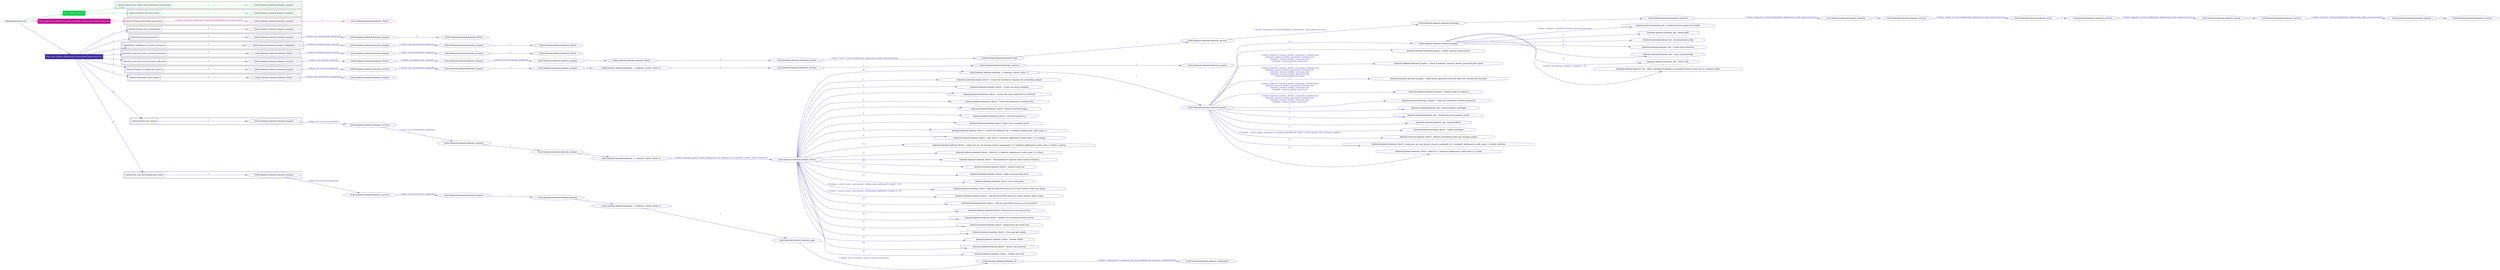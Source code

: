 digraph {
	graph [concentrate=true ordering=in rankdir=LR ratio=fill]
	edge [esep=5 sep=10]
	"kubeinit/playbook.yml" [id=root_node style=dotted]
	play_d5748372 [label="Play: Initial setup (1)" color="#00cc45" fontcolor="#ffffff" id=play_d5748372 shape=box style=filled tooltip=localhost]
	"kubeinit/playbook.yml" -> play_d5748372 [label="1 " color="#00cc45" fontcolor="#00cc45" id=edge_762d9a9d labeltooltip="1 " tooltip="1 "]
	subgraph "kubeinit.kubeinit.kubeinit_prepare" {
		role_dd028967 [label="[role] kubeinit.kubeinit.kubeinit_prepare" color="#00cc45" id=role_dd028967 tooltip="kubeinit.kubeinit.kubeinit_prepare"]
	}
	subgraph "kubeinit.kubeinit.kubeinit_prepare" {
		role_c8322a06 [label="[role] kubeinit.kubeinit.kubeinit_prepare" color="#00cc45" id=role_c8322a06 tooltip="kubeinit.kubeinit.kubeinit_prepare"]
	}
	subgraph "Play: Initial setup (1)" {
		play_d5748372 -> block_4aba6019 [label=1 color="#00cc45" fontcolor="#00cc45" id=edge_5dc03b27 labeltooltip=1 tooltip=1]
		subgraph cluster_block_4aba6019 {
			block_4aba6019 [label="[block] Gather facts about the deployment environment" color="#00cc45" id=block_4aba6019 labeltooltip="Gather facts about the deployment environment" shape=box tooltip="Gather facts about the deployment environment"]
			block_4aba6019 -> role_dd028967 [label="1 " color="#00cc45" fontcolor="#00cc45" id=edge_21b49820 labeltooltip="1 " tooltip="1 "]
		}
		play_d5748372 -> block_0cf5268e [label=2 color="#00cc45" fontcolor="#00cc45" id=edge_92fbd7bf labeltooltip=2 tooltip=2]
		subgraph cluster_block_0cf5268e {
			block_0cf5268e [label="[block] Prepare the hypervisors" color="#00cc45" id=block_0cf5268e labeltooltip="Prepare the hypervisors" shape=box tooltip="Prepare the hypervisors"]
			block_0cf5268e -> role_c8322a06 [label="1 " color="#00cc45" fontcolor="#00cc45" id=edge_614c86d3 labeltooltip="1 " tooltip="1 "]
		}
	}
	play_c053dcf9 [label="Play: Prepare all hypervisor hosts to deploy service and cluster nodes (0)" color="#c10b95" fontcolor="#ffffff" id=play_c053dcf9 shape=box style=filled tooltip="Play: Prepare all hypervisor hosts to deploy service and cluster nodes (0)"]
	"kubeinit/playbook.yml" -> play_c053dcf9 [label="2 " color="#c10b95" fontcolor="#c10b95" id=edge_510397aa labeltooltip="2 " tooltip="2 "]
	subgraph "kubeinit.kubeinit.kubeinit_libvirt" {
		role_d8c72209 [label="[role] kubeinit.kubeinit.kubeinit_libvirt" color="#c10b95" id=role_d8c72209 tooltip="kubeinit.kubeinit.kubeinit_libvirt"]
	}
	subgraph "kubeinit.kubeinit.kubeinit_prepare" {
		role_10979a93 [label="[role] kubeinit.kubeinit.kubeinit_prepare" color="#c10b95" id=role_10979a93 tooltip="kubeinit.kubeinit.kubeinit_prepare"]
		role_10979a93 -> role_d8c72209 [label="1 " color="#c10b95" fontcolor="#c10b95" id=edge_5755fcb3 labeltooltip="1 " tooltip="1 "]
	}
	subgraph "Play: Prepare all hypervisor hosts to deploy service and cluster nodes (0)" {
		play_c053dcf9 -> block_f162afff [label=1 color="#c10b95" fontcolor="#c10b95" id=edge_075f287c labeltooltip=1 tooltip=1]
		subgraph cluster_block_f162afff {
			block_f162afff [label="[block] Prepare individual hypervisors" color="#c10b95" id=block_f162afff labeltooltip="Prepare individual hypervisors" shape=box tooltip="Prepare individual hypervisors"]
			block_f162afff -> role_10979a93 [label="1 [when: inventory_hostname in hostvars['kubeinit-facts'].hypervisors]" color="#c10b95" fontcolor="#c10b95" id=edge_8ccf0257 labeltooltip="1 [when: inventory_hostname in hostvars['kubeinit-facts'].hypervisors]" tooltip="1 [when: inventory_hostname in hostvars['kubeinit-facts'].hypervisors]"]
		}
	}
	play_f665bd02 [label="Play: Run cluster deployment on prepared hypervisors (1)" color="#3f2d9f" fontcolor="#ffffff" id=play_f665bd02 shape=box style=filled tooltip=localhost]
	"kubeinit/playbook.yml" -> play_f665bd02 [label="3 " color="#3f2d9f" fontcolor="#3f2d9f" id=edge_7df305ee labeltooltip="3 " tooltip="3 "]
	subgraph "kubeinit.kubeinit.kubeinit_prepare" {
		role_03cd8cc3 [label="[role] kubeinit.kubeinit.kubeinit_prepare" color="#3f2d9f" id=role_03cd8cc3 tooltip="kubeinit.kubeinit.kubeinit_prepare"]
	}
	subgraph "kubeinit.kubeinit.kubeinit_libvirt" {
		role_6b234ce1 [label="[role] kubeinit.kubeinit.kubeinit_libvirt" color="#3f2d9f" id=role_6b234ce1 tooltip="kubeinit.kubeinit.kubeinit_libvirt"]
	}
	subgraph "kubeinit.kubeinit.kubeinit_prepare" {
		role_f0c223b4 [label="[role] kubeinit.kubeinit.kubeinit_prepare" color="#3f2d9f" id=role_f0c223b4 tooltip="kubeinit.kubeinit.kubeinit_prepare"]
		role_f0c223b4 -> role_6b234ce1 [label="1 " color="#3f2d9f" fontcolor="#3f2d9f" id=edge_d561940e labeltooltip="1 " tooltip="1 "]
	}
	subgraph "kubeinit.kubeinit.kubeinit_prepare" {
		role_007cf1a0 [label="[role] kubeinit.kubeinit.kubeinit_prepare" color="#3f2d9f" id=role_007cf1a0 tooltip="kubeinit.kubeinit.kubeinit_prepare"]
		role_007cf1a0 -> role_f0c223b4 [label="1 [when: not environment_prepared]" color="#3f2d9f" fontcolor="#3f2d9f" id=edge_0b83328f labeltooltip="1 [when: not environment_prepared]" tooltip="1 [when: not environment_prepared]"]
	}
	subgraph "kubeinit.kubeinit.kubeinit_libvirt" {
		role_f6eea9bc [label="[role] kubeinit.kubeinit.kubeinit_libvirt" color="#3f2d9f" id=role_f6eea9bc tooltip="kubeinit.kubeinit.kubeinit_libvirt"]
	}
	subgraph "kubeinit.kubeinit.kubeinit_prepare" {
		role_737ccfd2 [label="[role] kubeinit.kubeinit.kubeinit_prepare" color="#3f2d9f" id=role_737ccfd2 tooltip="kubeinit.kubeinit.kubeinit_prepare"]
		role_737ccfd2 -> role_f6eea9bc [label="1 " color="#3f2d9f" fontcolor="#3f2d9f" id=edge_9691a9f0 labeltooltip="1 " tooltip="1 "]
	}
	subgraph "kubeinit.kubeinit.kubeinit_prepare" {
		role_f766919d [label="[role] kubeinit.kubeinit.kubeinit_prepare" color="#3f2d9f" id=role_f766919d tooltip="kubeinit.kubeinit.kubeinit_prepare"]
		role_f766919d -> role_737ccfd2 [label="1 [when: not environment_prepared]" color="#3f2d9f" fontcolor="#3f2d9f" id=edge_877068cd labeltooltip="1 [when: not environment_prepared]" tooltip="1 [when: not environment_prepared]"]
	}
	subgraph "kubeinit.kubeinit.kubeinit_validations" {
		role_92771b86 [label="[role] kubeinit.kubeinit.kubeinit_validations" color="#3f2d9f" id=role_92771b86 tooltip="kubeinit.kubeinit.kubeinit_validations"]
		role_92771b86 -> role_f766919d [label="1 [when: not hypervisors_cleaned]" color="#3f2d9f" fontcolor="#3f2d9f" id=edge_f17849a5 labeltooltip="1 [when: not hypervisors_cleaned]" tooltip="1 [when: not hypervisors_cleaned]"]
	}
	subgraph "kubeinit.kubeinit.kubeinit_libvirt" {
		role_30a485af [label="[role] kubeinit.kubeinit.kubeinit_libvirt" color="#3f2d9f" id=role_30a485af tooltip="kubeinit.kubeinit.kubeinit_libvirt"]
	}
	subgraph "kubeinit.kubeinit.kubeinit_prepare" {
		role_b6acb059 [label="[role] kubeinit.kubeinit.kubeinit_prepare" color="#3f2d9f" id=role_b6acb059 tooltip="kubeinit.kubeinit.kubeinit_prepare"]
		role_b6acb059 -> role_30a485af [label="1 " color="#3f2d9f" fontcolor="#3f2d9f" id=edge_7b898cfe labeltooltip="1 " tooltip="1 "]
	}
	subgraph "kubeinit.kubeinit.kubeinit_prepare" {
		role_f3b9953e [label="[role] kubeinit.kubeinit.kubeinit_prepare" color="#3f2d9f" id=role_f3b9953e tooltip="kubeinit.kubeinit.kubeinit_prepare"]
		role_f3b9953e -> role_b6acb059 [label="1 [when: not environment_prepared]" color="#3f2d9f" fontcolor="#3f2d9f" id=edge_ad7844c4 labeltooltip="1 [when: not environment_prepared]" tooltip="1 [when: not environment_prepared]"]
	}
	subgraph "kubeinit.kubeinit.kubeinit_libvirt" {
		role_b94cedb3 [label="[role] kubeinit.kubeinit.kubeinit_libvirt" color="#3f2d9f" id=role_b94cedb3 tooltip="kubeinit.kubeinit.kubeinit_libvirt"]
		role_b94cedb3 -> role_f3b9953e [label="1 [when: not hypervisors_cleaned]" color="#3f2d9f" fontcolor="#3f2d9f" id=edge_f1caca04 labeltooltip="1 [when: not hypervisors_cleaned]" tooltip="1 [when: not hypervisors_cleaned]"]
	}
	subgraph "kubeinit.kubeinit.kubeinit_services" {
		role_2526c76f [label="[role] kubeinit.kubeinit.kubeinit_services" color="#3f2d9f" id=role_2526c76f tooltip="kubeinit.kubeinit.kubeinit_services"]
	}
	subgraph "kubeinit.kubeinit.kubeinit_registry" {
		role_ce9ceefe [label="[role] kubeinit.kubeinit.kubeinit_registry" color="#3f2d9f" id=role_ce9ceefe tooltip="kubeinit.kubeinit.kubeinit_registry"]
		role_ce9ceefe -> role_2526c76f [label="1 " color="#3f2d9f" fontcolor="#3f2d9f" id=edge_8b3f7814 labeltooltip="1 " tooltip="1 "]
	}
	subgraph "kubeinit.kubeinit.kubeinit_services" {
		role_6a69bb9d [label="[role] kubeinit.kubeinit.kubeinit_services" color="#3f2d9f" id=role_6a69bb9d tooltip="kubeinit.kubeinit.kubeinit_services"]
		role_6a69bb9d -> role_ce9ceefe [label="1 [when: 'registry' in hostvars[kubeinit_deployment_node_name].services]" color="#3f2d9f" fontcolor="#3f2d9f" id=edge_4b9b0865 labeltooltip="1 [when: 'registry' in hostvars[kubeinit_deployment_node_name].services]" tooltip="1 [when: 'registry' in hostvars[kubeinit_deployment_node_name].services]"]
	}
	subgraph "kubeinit.kubeinit.kubeinit_apache" {
		role_114bc0bc [label="[role] kubeinit.kubeinit.kubeinit_apache" color="#3f2d9f" id=role_114bc0bc tooltip="kubeinit.kubeinit.kubeinit_apache"]
		role_114bc0bc -> role_6a69bb9d [label="1 " color="#3f2d9f" fontcolor="#3f2d9f" id=edge_83c011e7 labeltooltip="1 " tooltip="1 "]
	}
	subgraph "kubeinit.kubeinit.kubeinit_services" {
		role_ab8bb3a6 [label="[role] kubeinit.kubeinit.kubeinit_services" color="#3f2d9f" id=role_ab8bb3a6 tooltip="kubeinit.kubeinit.kubeinit_services"]
		role_ab8bb3a6 -> role_114bc0bc [label="1 [when: 'apache' in hostvars[kubeinit_deployment_node_name].services]" color="#3f2d9f" fontcolor="#3f2d9f" id=edge_fc53a4cd labeltooltip="1 [when: 'apache' in hostvars[kubeinit_deployment_node_name].services]" tooltip="1 [when: 'apache' in hostvars[kubeinit_deployment_node_name].services]"]
	}
	subgraph "kubeinit.kubeinit.kubeinit_nexus" {
		role_8ebc2331 [label="[role] kubeinit.kubeinit.kubeinit_nexus" color="#3f2d9f" id=role_8ebc2331 tooltip="kubeinit.kubeinit.kubeinit_nexus"]
		role_8ebc2331 -> role_ab8bb3a6 [label="1 " color="#3f2d9f" fontcolor="#3f2d9f" id=edge_6e46be25 labeltooltip="1 " tooltip="1 "]
	}
	subgraph "kubeinit.kubeinit.kubeinit_services" {
		role_a9a4491d [label="[role] kubeinit.kubeinit.kubeinit_services" color="#3f2d9f" id=role_a9a4491d tooltip="kubeinit.kubeinit.kubeinit_services"]
		role_a9a4491d -> role_8ebc2331 [label="1 [when: 'nexus' in hostvars[kubeinit_deployment_node_name].services]" color="#3f2d9f" fontcolor="#3f2d9f" id=edge_29770d2d labeltooltip="1 [when: 'nexus' in hostvars[kubeinit_deployment_node_name].services]" tooltip="1 [when: 'nexus' in hostvars[kubeinit_deployment_node_name].services]"]
	}
	subgraph "kubeinit.kubeinit.kubeinit_haproxy" {
		role_251fb94c [label="[role] kubeinit.kubeinit.kubeinit_haproxy" color="#3f2d9f" id=role_251fb94c tooltip="kubeinit.kubeinit.kubeinit_haproxy"]
		role_251fb94c -> role_a9a4491d [label="1 " color="#3f2d9f" fontcolor="#3f2d9f" id=edge_b3d9aaa8 labeltooltip="1 " tooltip="1 "]
	}
	subgraph "kubeinit.kubeinit.kubeinit_services" {
		role_08d6f22b [label="[role] kubeinit.kubeinit.kubeinit_services" color="#3f2d9f" id=role_08d6f22b tooltip="kubeinit.kubeinit.kubeinit_services"]
		role_08d6f22b -> role_251fb94c [label="1 [when: 'haproxy' in hostvars[kubeinit_deployment_node_name].services]" color="#3f2d9f" fontcolor="#3f2d9f" id=edge_17fc4b9e labeltooltip="1 [when: 'haproxy' in hostvars[kubeinit_deployment_node_name].services]" tooltip="1 [when: 'haproxy' in hostvars[kubeinit_deployment_node_name].services]"]
	}
	subgraph "kubeinit.kubeinit.kubeinit_dnsmasq" {
		role_0335975e [label="[role] kubeinit.kubeinit.kubeinit_dnsmasq" color="#3f2d9f" id=role_0335975e tooltip="kubeinit.kubeinit.kubeinit_dnsmasq"]
		role_0335975e -> role_08d6f22b [label="1 " color="#3f2d9f" fontcolor="#3f2d9f" id=edge_27338a57 labeltooltip="1 " tooltip="1 "]
	}
	subgraph "kubeinit.kubeinit.kubeinit_services" {
		role_d9e58091 [label="[role] kubeinit.kubeinit.kubeinit_services" color="#3f2d9f" id=role_d9e58091 tooltip="kubeinit.kubeinit.kubeinit_services"]
		role_d9e58091 -> role_0335975e [label="1 [when: 'dnsmasq' in hostvars[kubeinit_deployment_node_name].services]" color="#3f2d9f" fontcolor="#3f2d9f" id=edge_f6b404d5 labeltooltip="1 [when: 'dnsmasq' in hostvars[kubeinit_deployment_node_name].services]" tooltip="1 [when: 'dnsmasq' in hostvars[kubeinit_deployment_node_name].services]"]
	}
	subgraph "kubeinit.kubeinit.kubeinit_bind" {
		role_1d4a63e8 [label="[role] kubeinit.kubeinit.kubeinit_bind" color="#3f2d9f" id=role_1d4a63e8 tooltip="kubeinit.kubeinit.kubeinit_bind"]
		role_1d4a63e8 -> role_d9e58091 [label="1 " color="#3f2d9f" fontcolor="#3f2d9f" id=edge_3764a2b1 labeltooltip="1 " tooltip="1 "]
	}
	subgraph "kubeinit.kubeinit.kubeinit_prepare" {
		role_a86e52ff [label="[role] kubeinit.kubeinit.kubeinit_prepare" color="#3f2d9f" id=role_a86e52ff tooltip="kubeinit.kubeinit.kubeinit_prepare"]
		role_a86e52ff -> role_1d4a63e8 [label="1 [when: 'bind' in hostvars[kubeinit_deployment_node_name].services]" color="#3f2d9f" fontcolor="#3f2d9f" id=edge_29cff101 labeltooltip="1 [when: 'bind' in hostvars[kubeinit_deployment_node_name].services]" tooltip="1 [when: 'bind' in hostvars[kubeinit_deployment_node_name].services]"]
	}
	subgraph "kubeinit.kubeinit.kubeinit_libvirt" {
		role_9e4d8c54 [label="[role] kubeinit.kubeinit.kubeinit_libvirt" color="#3f2d9f" id=role_9e4d8c54 tooltip="kubeinit.kubeinit.kubeinit_libvirt"]
		role_9e4d8c54 -> role_a86e52ff [label="1 " color="#3f2d9f" fontcolor="#3f2d9f" id=edge_a897f67d labeltooltip="1 " tooltip="1 "]
	}
	subgraph "kubeinit.kubeinit.kubeinit_prepare" {
		role_5c951a06 [label="[role] kubeinit.kubeinit.kubeinit_prepare" color="#3f2d9f" id=role_5c951a06 tooltip="kubeinit.kubeinit.kubeinit_prepare"]
		role_5c951a06 -> role_9e4d8c54 [label="1 " color="#3f2d9f" fontcolor="#3f2d9f" id=edge_d5df7c70 labeltooltip="1 " tooltip="1 "]
	}
	subgraph "kubeinit.kubeinit.kubeinit_prepare" {
		role_637e1225 [label="[role] kubeinit.kubeinit.kubeinit_prepare" color="#3f2d9f" id=role_637e1225 tooltip="kubeinit.kubeinit.kubeinit_prepare"]
		role_637e1225 -> role_5c951a06 [label="1 [when: not environment_prepared]" color="#3f2d9f" fontcolor="#3f2d9f" id=edge_4a0497f4 labeltooltip="1 [when: not environment_prepared]" tooltip="1 [when: not environment_prepared]"]
	}
	subgraph "kubeinit.kubeinit.kubeinit_libvirt" {
		role_d354ee47 [label="[role] kubeinit.kubeinit.kubeinit_libvirt" color="#3f2d9f" id=role_d354ee47 tooltip="kubeinit.kubeinit.kubeinit_libvirt"]
		role_d354ee47 -> role_637e1225 [label="1 [when: not hypervisors_cleaned]" color="#3f2d9f" fontcolor="#3f2d9f" id=edge_0545b2b1 labeltooltip="1 [when: not hypervisors_cleaned]" tooltip="1 [when: not hypervisors_cleaned]"]
	}
	subgraph "kubeinit.kubeinit.kubeinit_services" {
		role_73bf6f32 [label="[role] kubeinit.kubeinit.kubeinit_services" color="#3f2d9f" id=role_73bf6f32 tooltip="kubeinit.kubeinit.kubeinit_services"]
		role_73bf6f32 -> role_d354ee47 [label="1 [when: not network_created]" color="#3f2d9f" fontcolor="#3f2d9f" id=edge_e22332da labeltooltip="1 [when: not network_created]" tooltip="1 [when: not network_created]"]
	}
	subgraph "kubeinit.kubeinit.kubeinit_prepare" {
		role_b98d5999 [label="[role] kubeinit.kubeinit.kubeinit_prepare" color="#3f2d9f" id=role_b98d5999 tooltip="kubeinit.kubeinit.kubeinit_prepare"]
	}
	subgraph "kubeinit.kubeinit.kubeinit_services" {
		role_03e69b7b [label="[role] kubeinit.kubeinit.kubeinit_services" color="#3f2d9f" id=role_03e69b7b tooltip="kubeinit.kubeinit.kubeinit_services"]
		role_03e69b7b -> role_b98d5999 [label="1 " color="#3f2d9f" fontcolor="#3f2d9f" id=edge_bd6d9a4f labeltooltip="1 " tooltip="1 "]
	}
	subgraph "kubeinit.kubeinit.kubeinit_services" {
		role_fe13e23b [label="[role] kubeinit.kubeinit.kubeinit_services" color="#3f2d9f" id=role_fe13e23b tooltip="kubeinit.kubeinit.kubeinit_services"]
		role_fe13e23b -> role_03e69b7b [label="1 " color="#3f2d9f" fontcolor="#3f2d9f" id=edge_b087a539 labeltooltip="1 " tooltip="1 "]
	}
	subgraph "kubeinit.kubeinit.kubeinit_{{ kubeinit_cluster_distro }}" {
		role_be42e427 [label="[role] kubeinit.kubeinit.kubeinit_{{ kubeinit_cluster_distro }}" color="#3f2d9f" id=role_be42e427 tooltip="kubeinit.kubeinit.kubeinit_{{ kubeinit_cluster_distro }}"]
		role_be42e427 -> role_fe13e23b [label="1 " color="#3f2d9f" fontcolor="#3f2d9f" id=edge_2d9f7613 labeltooltip="1 " tooltip="1 "]
	}
	subgraph "kubeinit.kubeinit.kubeinit_prepare" {
		role_59187cb0 [label="[role] kubeinit.kubeinit.kubeinit_prepare" color="#3f2d9f" id=role_59187cb0 tooltip="kubeinit.kubeinit.kubeinit_prepare"]
		role_59187cb0 -> role_be42e427 [label="1 " color="#3f2d9f" fontcolor="#3f2d9f" id=edge_2875778d labeltooltip="1 " tooltip="1 "]
	}
	subgraph "kubeinit.kubeinit.kubeinit_prepare" {
		role_79ecfa1d [label="[role] kubeinit.kubeinit.kubeinit_prepare" color="#3f2d9f" id=role_79ecfa1d tooltip="kubeinit.kubeinit.kubeinit_prepare"]
		role_79ecfa1d -> role_59187cb0 [label="1 " color="#3f2d9f" fontcolor="#3f2d9f" id=edge_d23b048f labeltooltip="1 " tooltip="1 "]
	}
	subgraph "kubeinit.kubeinit.kubeinit_services" {
		role_fcf2beeb [label="[role] kubeinit.kubeinit.kubeinit_services" color="#3f2d9f" id=role_fcf2beeb tooltip="kubeinit.kubeinit.kubeinit_services"]
		role_fcf2beeb -> role_79ecfa1d [label="1 [when: not environment_prepared]" color="#3f2d9f" fontcolor="#3f2d9f" id=edge_63bcb023 labeltooltip="1 [when: not environment_prepared]" tooltip="1 [when: not environment_prepared]"]
	}
	subgraph "kubeinit.kubeinit.kubeinit_prepare" {
		role_91eea066 [label="[role] kubeinit.kubeinit.kubeinit_prepare" color="#3f2d9f" id=role_91eea066 tooltip="kubeinit.kubeinit.kubeinit_prepare"]
		role_91eea066 -> role_fcf2beeb [label="1 [when: not services_prepared]" color="#3f2d9f" fontcolor="#3f2d9f" id=edge_f1f119ed labeltooltip="1 [when: not services_prepared]" tooltip="1 [when: not services_prepared]"]
	}
	subgraph "kubeinit.kubeinit.kubeinit_prepare" {
		role_12d92055 [label="[role] kubeinit.kubeinit.kubeinit_prepare" color="#3f2d9f" id=role_12d92055 tooltip="kubeinit.kubeinit.kubeinit_prepare"]
	}
	subgraph "kubeinit.kubeinit.kubeinit_libvirt" {
		role_7737fdad [label="[role] kubeinit.kubeinit.kubeinit_libvirt" color="#3f2d9f" id=role_7737fdad tooltip="kubeinit.kubeinit.kubeinit_libvirt"]
		role_7737fdad -> role_12d92055 [label="1 [when: not environment_prepared]" color="#3f2d9f" fontcolor="#3f2d9f" id=edge_6ca23f3d labeltooltip="1 [when: not environment_prepared]" tooltip="1 [when: not environment_prepared]"]
	}
	subgraph "kubeinit.kubeinit.kubeinit_prepare" {
		role_eaad3dc0 [label="[role] kubeinit.kubeinit.kubeinit_prepare" color="#3f2d9f" id=role_eaad3dc0 tooltip="kubeinit.kubeinit.kubeinit_prepare"]
		task_290a5481 [label="kubeinit.kubeinit.kubeinit_rke : Enable insecure registry in Docker" color="#3f2d9f" id=task_290a5481 shape=octagon tooltip="kubeinit.kubeinit.kubeinit_rke : Enable insecure registry in Docker"]
		role_eaad3dc0 -> task_290a5481 [label="1 [when: 'registry' in kubeinit_cluster_hostvars.services]" color="#3f2d9f" fontcolor="#3f2d9f" id=edge_5e3b455e labeltooltip="1 [when: 'registry' in kubeinit_cluster_hostvars.services]" tooltip="1 [when: 'registry' in kubeinit_cluster_hostvars.services]"]
		task_721ee0a2 [label="kubeinit.kubeinit.kubeinit_rke : Install RKE" color="#3f2d9f" id=task_721ee0a2 shape=octagon tooltip="kubeinit.kubeinit.kubeinit_rke : Install RKE"]
		role_eaad3dc0 -> task_721ee0a2 [label="2 " color="#3f2d9f" fontcolor="#3f2d9f" id=edge_b79a9820 labeltooltip="2 " tooltip="2 "]
		task_6979da66 [label="kubeinit.kubeinit.kubeinit_rke : Autoload kubeconfig" color="#3f2d9f" id=task_6979da66 shape=octagon tooltip="kubeinit.kubeinit.kubeinit_rke : Autoload kubeconfig"]
		role_eaad3dc0 -> task_6979da66 [label="3 " color="#3f2d9f" fontcolor="#3f2d9f" id=edge_28580d70 labeltooltip="3 " tooltip="3 "]
		task_32be7e95 [label="kubeinit.kubeinit.kubeinit_rke : Create kube directory" color="#3f2d9f" id=task_32be7e95 shape=octagon tooltip="kubeinit.kubeinit.kubeinit_rke : Create kube directory"]
		role_eaad3dc0 -> task_32be7e95 [label="4 " color="#3f2d9f" fontcolor="#3f2d9f" id=edge_a8cb8653 labeltooltip="4 " tooltip="4 "]
		task_0bf3aadd [label="kubeinit.kubeinit.kubeinit_rke : Copy the kubeconfig" color="#3f2d9f" id=task_0bf3aadd shape=octagon tooltip="kubeinit.kubeinit.kubeinit_rke : Copy the kubeconfig"]
		role_eaad3dc0 -> task_0bf3aadd [label="5 " color="#3f2d9f" fontcolor="#3f2d9f" id=edge_a95a11b5 labeltooltip="5 " tooltip="5 "]
		task_d65c02be [label="kubeinit.kubeinit.kubeinit_rke : Touch a file" color="#3f2d9f" id=task_d65c02be shape=octagon tooltip="kubeinit.kubeinit.kubeinit_rke : Touch a file"]
		role_eaad3dc0 -> task_d65c02be [label="6 " color="#3f2d9f" fontcolor="#3f2d9f" id=edge_e34948ad labeltooltip="6 " tooltip="6 "]
		task_bb602ade [label="kubeinit.kubeinit.kubeinit_rke : Allow schedule workloads in controller nodes if there are no compute nodes" color="#3f2d9f" id=task_bb602ade shape=octagon tooltip="kubeinit.kubeinit.kubeinit_rke : Allow schedule workloads in controller nodes if there are no compute nodes"]
		role_eaad3dc0 -> task_bb602ade [label="7 [when: not kubeinit_compute_count|int > 0]" color="#3f2d9f" fontcolor="#3f2d9f" id=edge_744512c6 labeltooltip="7 [when: not kubeinit_compute_count|int > 0]" tooltip="7 [when: not kubeinit_compute_count|int > 0]"]
	}
	subgraph "kubeinit.kubeinit.kubeinit_prepare" {
		role_e7ad81d6 [label="[role] kubeinit.kubeinit.kubeinit_prepare" color="#3f2d9f" id=role_e7ad81d6 tooltip="kubeinit.kubeinit.kubeinit_prepare"]
		task_28cce72e [label="kubeinit.kubeinit.kubeinit_prepare : Install common requirements" color="#3f2d9f" id=task_28cce72e shape=octagon tooltip="kubeinit.kubeinit.kubeinit_prepare : Install common requirements"]
		role_e7ad81d6 -> task_28cce72e [label="1 " color="#3f2d9f" fontcolor="#3f2d9f" id=edge_1de03845 labeltooltip="1 " tooltip="1 "]
		task_d8020578 [label="kubeinit.kubeinit.kubeinit_prepare : Check if kubeinit_common_docker_password path exists" color="#3f2d9f" id=task_d8020578 shape=octagon tooltip="kubeinit.kubeinit.kubeinit_prepare : Check if kubeinit_common_docker_password path exists"]
		role_e7ad81d6 -> task_d8020578 [label="2 [when: kubeinit_common_docker_username is defined and
kubeinit_common_docker_password is defined and
kubeinit_common_docker_username and
kubeinit_common_docker_password
]" color="#3f2d9f" fontcolor="#3f2d9f" id=edge_0f434b39 labeltooltip="2 [when: kubeinit_common_docker_username is defined and
kubeinit_common_docker_password is defined and
kubeinit_common_docker_username and
kubeinit_common_docker_password
]" tooltip="2 [when: kubeinit_common_docker_username is defined and
kubeinit_common_docker_password is defined and
kubeinit_common_docker_username and
kubeinit_common_docker_password
]"]
		task_6ff327f2 [label="kubeinit.kubeinit.kubeinit_prepare : Read docker password from file when the variable has the path" color="#3f2d9f" id=task_6ff327f2 shape=octagon tooltip="kubeinit.kubeinit.kubeinit_prepare : Read docker password from file when the variable has the path"]
		role_e7ad81d6 -> task_6ff327f2 [label="3 [when: kubeinit_common_docker_username is defined and
kubeinit_common_docker_password is defined and
kubeinit_common_docker_username and
kubeinit_common_docker_password and
_result_passwordfile.stat.exists
]" color="#3f2d9f" fontcolor="#3f2d9f" id=edge_c8ea64fa labeltooltip="3 [when: kubeinit_common_docker_username is defined and
kubeinit_common_docker_password is defined and
kubeinit_common_docker_username and
kubeinit_common_docker_password and
_result_passwordfile.stat.exists
]" tooltip="3 [when: kubeinit_common_docker_username is defined and
kubeinit_common_docker_password is defined and
kubeinit_common_docker_username and
kubeinit_common_docker_password and
_result_passwordfile.stat.exists
]"]
		task_4080525b [label="kubeinit.kubeinit.kubeinit_prepare : Podman login to docker.io" color="#3f2d9f" id=task_4080525b shape=octagon tooltip="kubeinit.kubeinit.kubeinit_prepare : Podman login to docker.io"]
		role_e7ad81d6 -> task_4080525b [label="4 [when: kubeinit_common_docker_username is defined and
kubeinit_common_docker_password is defined and
kubeinit_common_docker_username and
kubeinit_common_docker_password
]" color="#3f2d9f" fontcolor="#3f2d9f" id=edge_622098da labeltooltip="4 [when: kubeinit_common_docker_username is defined and
kubeinit_common_docker_password is defined and
kubeinit_common_docker_username and
kubeinit_common_docker_password
]" tooltip="4 [when: kubeinit_common_docker_username is defined and
kubeinit_common_docker_password is defined and
kubeinit_common_docker_username and
kubeinit_common_docker_password
]"]
		task_ade4b24b [label="kubeinit.kubeinit.kubeinit_prepare : Clear any reference to docker password" color="#3f2d9f" id=task_ade4b24b shape=octagon tooltip="kubeinit.kubeinit.kubeinit_prepare : Clear any reference to docker password"]
		role_e7ad81d6 -> task_ade4b24b [label="5 [when: kubeinit_common_docker_username is defined and
kubeinit_common_docker_password is defined and
kubeinit_common_docker_username and
kubeinit_common_docker_password
]" color="#3f2d9f" fontcolor="#3f2d9f" id=edge_50de7332 labeltooltip="5 [when: kubeinit_common_docker_username is defined and
kubeinit_common_docker_password is defined and
kubeinit_common_docker_username and
kubeinit_common_docker_password
]" tooltip="5 [when: kubeinit_common_docker_username is defined and
kubeinit_common_docker_password is defined and
kubeinit_common_docker_username and
kubeinit_common_docker_password
]"]
		task_eac7140c [label="kubeinit.kubeinit.kubeinit_rke : Install docker.io packages" color="#3f2d9f" id=task_eac7140c shape=octagon tooltip="kubeinit.kubeinit.kubeinit_rke : Install docker.io packages"]
		role_e7ad81d6 -> task_eac7140c [label="6 " color="#3f2d9f" fontcolor="#3f2d9f" id=edge_7e32a801 labeltooltip="6 " tooltip="6 "]
		task_ff5cf0f3 [label="kubeinit.kubeinit.kubeinit_rke : Enable and start podman.socket" color="#3f2d9f" id=task_ff5cf0f3 shape=octagon tooltip="kubeinit.kubeinit.kubeinit_rke : Enable and start podman.socket"]
		role_e7ad81d6 -> task_ff5cf0f3 [label="7 " color="#3f2d9f" fontcolor="#3f2d9f" id=edge_468ed402 labeltooltip="7 " tooltip="7 "]
		task_bee4b417 [label="kubeinit.kubeinit.kubeinit_rke : Install kubectl" color="#3f2d9f" id=task_bee4b417 shape=octagon tooltip="kubeinit.kubeinit.kubeinit_rke : Install kubectl"]
		role_e7ad81d6 -> task_bee4b417 [label="8 " color="#3f2d9f" fontcolor="#3f2d9f" id=edge_07a89dfd labeltooltip="8 " tooltip="8 "]
		task_f00101e6 [label="kubeinit.kubeinit.kubeinit_libvirt : Update packages" color="#3f2d9f" id=task_f00101e6 shape=octagon tooltip="kubeinit.kubeinit.kubeinit_libvirt : Update packages"]
		role_e7ad81d6 -> task_f00101e6 [label="9 " color="#3f2d9f" fontcolor="#3f2d9f" id=edge_c136fa18 labeltooltip="9 " tooltip="9 "]
		task_02de66b7 [label="kubeinit.kubeinit.kubeinit_libvirt : Reboot immediately after the package update" color="#3f2d9f" id=task_02de66b7 shape=octagon tooltip="kubeinit.kubeinit.kubeinit_libvirt : Reboot immediately after the package update"]
		role_e7ad81d6 -> task_02de66b7 [label="10 [when: _result_update_packages is changed and kubeinit_libvirt_reboot_guests_after_package_update]" color="#3f2d9f" fontcolor="#3f2d9f" id=edge_6bf3d19c labeltooltip="10 [when: _result_update_packages is changed and kubeinit_libvirt_reboot_guests_after_package_update]" tooltip="10 [when: _result_update_packages is changed and kubeinit_libvirt_reboot_guests_after_package_update]"]
		task_eef499a7 [label="kubeinit.kubeinit.kubeinit_libvirt : make sure we can execute remote commands in {{ kubeinit_deployment_node_name }} before continue" color="#3f2d9f" id=task_eef499a7 shape=octagon tooltip="kubeinit.kubeinit.kubeinit_libvirt : make sure we can execute remote commands in {{ kubeinit_deployment_node_name }} before continue"]
		role_e7ad81d6 -> task_eef499a7 [label="11 " color="#3f2d9f" fontcolor="#3f2d9f" id=edge_d52f806d labeltooltip="11 " tooltip="11 "]
		task_563c4d75 [label="kubeinit.kubeinit.kubeinit_libvirt : Wait for {{ kubeinit_deployment_node_name }} to boot" color="#3f2d9f" id=task_563c4d75 shape=octagon tooltip="kubeinit.kubeinit.kubeinit_libvirt : Wait for {{ kubeinit_deployment_node_name }} to boot"]
		role_e7ad81d6 -> task_563c4d75 [label="12 " color="#3f2d9f" fontcolor="#3f2d9f" id=edge_2a410eb1 labeltooltip="12 " tooltip="12 "]
		role_e7ad81d6 -> role_eaad3dc0 [label="13 " color="#3f2d9f" fontcolor="#3f2d9f" id=edge_6110342a labeltooltip="13 " tooltip="13 "]
	}
	subgraph "kubeinit.kubeinit.kubeinit_{{ kubeinit_cluster_distro }}" {
		role_13e5aabd [label="[role] kubeinit.kubeinit.kubeinit_{{ kubeinit_cluster_distro }}" color="#3f2d9f" id=role_13e5aabd tooltip="kubeinit.kubeinit.kubeinit_{{ kubeinit_cluster_distro }}"]
		role_13e5aabd -> role_e7ad81d6 [label="1 " color="#3f2d9f" fontcolor="#3f2d9f" id=edge_f5390f82 labeltooltip="1 " tooltip="1 "]
	}
	subgraph "kubeinit.kubeinit.kubeinit_libvirt" {
		role_3edeea42 [label="[role] kubeinit.kubeinit.kubeinit_libvirt" color="#3f2d9f" id=role_3edeea42 tooltip="kubeinit.kubeinit.kubeinit_libvirt"]
		task_fa7d8b61 [label="kubeinit.kubeinit.kubeinit_libvirt : Create the interfaces template for networking details" color="#3f2d9f" id=task_fa7d8b61 shape=octagon tooltip="kubeinit.kubeinit.kubeinit_libvirt : Create the interfaces template for networking details"]
		role_3edeea42 -> task_fa7d8b61 [label="1 " color="#3f2d9f" fontcolor="#3f2d9f" id=edge_fa9fb74e labeltooltip="1 " tooltip="1 "]
		task_27dd067a [label="kubeinit.kubeinit.kubeinit_libvirt : Create the hosts template" color="#3f2d9f" id=task_27dd067a shape=octagon tooltip="kubeinit.kubeinit.kubeinit_libvirt : Create the hosts template"]
		role_3edeea42 -> task_27dd067a [label="2 " color="#3f2d9f" fontcolor="#3f2d9f" id=edge_ccbf5ce7 labeltooltip="2 " tooltip="2 "]
		task_f493a9e6 [label="kubeinit.kubeinit.kubeinit_libvirt : Create the main config file for cloud-init" color="#3f2d9f" id=task_f493a9e6 shape=octagon tooltip="kubeinit.kubeinit.kubeinit_libvirt : Create the main config file for cloud-init"]
		role_3edeea42 -> task_f493a9e6 [label="3 " color="#3f2d9f" fontcolor="#3f2d9f" id=edge_8ec18415 labeltooltip="3 " tooltip="3 "]
		task_391a226f [label="kubeinit.kubeinit.kubeinit_libvirt : Create the datasource cloud-init file" color="#3f2d9f" id=task_391a226f shape=octagon tooltip="kubeinit.kubeinit.kubeinit_libvirt : Create the datasource cloud-init file"]
		role_3edeea42 -> task_391a226f [label="4 " color="#3f2d9f" fontcolor="#3f2d9f" id=edge_4b1576f8 labeltooltip="4 " tooltip="4 "]
		task_e29123e9 [label="kubeinit.kubeinit.kubeinit_libvirt : Remove old disk images" color="#3f2d9f" id=task_e29123e9 shape=octagon tooltip="kubeinit.kubeinit.kubeinit_libvirt : Remove old disk images"]
		role_3edeea42 -> task_e29123e9 [label="5 " color="#3f2d9f" fontcolor="#3f2d9f" id=edge_99917cd8 labeltooltip="5 " tooltip="5 "]
		task_87e8e539 [label="kubeinit.kubeinit.kubeinit_libvirt : Grow the partitions" color="#3f2d9f" id=task_87e8e539 shape=octagon tooltip="kubeinit.kubeinit.kubeinit_libvirt : Grow the partitions"]
		role_3edeea42 -> task_87e8e539 [label="6 " color="#3f2d9f" fontcolor="#3f2d9f" id=edge_2da4f69a labeltooltip="6 " tooltip="6 "]
		task_0d618f4b [label="kubeinit.kubeinit.kubeinit_libvirt : Inject virt-customize assets" color="#3f2d9f" id=task_0d618f4b shape=octagon tooltip="kubeinit.kubeinit.kubeinit_libvirt : Inject virt-customize assets"]
		role_3edeea42 -> task_0d618f4b [label="7 " color="#3f2d9f" fontcolor="#3f2d9f" id=edge_cbb30ff2 labeltooltip="7 " tooltip="7 "]
		task_deca2d94 [label="kubeinit.kubeinit.kubeinit_libvirt : Create VM definition for {{ kubeinit_deployment_node_name }}" color="#3f2d9f" id=task_deca2d94 shape=octagon tooltip="kubeinit.kubeinit.kubeinit_libvirt : Create VM definition for {{ kubeinit_deployment_node_name }}"]
		role_3edeea42 -> task_deca2d94 [label="8 " color="#3f2d9f" fontcolor="#3f2d9f" id=edge_71e01674 labeltooltip="8 " tooltip="8 "]
		task_03a14d83 [label="kubeinit.kubeinit.kubeinit_libvirt : Wait until {{ kubeinit_deployment_node_name }} is running" color="#3f2d9f" id=task_03a14d83 shape=octagon tooltip="kubeinit.kubeinit.kubeinit_libvirt : Wait until {{ kubeinit_deployment_node_name }} is running"]
		role_3edeea42 -> task_03a14d83 [label="9 " color="#3f2d9f" fontcolor="#3f2d9f" id=edge_36107a2d labeltooltip="9 " tooltip="9 "]
		task_2823db15 [label="kubeinit.kubeinit.kubeinit_libvirt : make sure we can execute remote commands in {{ kubeinit_deployment_node_name }} before continue" color="#3f2d9f" id=task_2823db15 shape=octagon tooltip="kubeinit.kubeinit.kubeinit_libvirt : make sure we can execute remote commands in {{ kubeinit_deployment_node_name }} before continue"]
		role_3edeea42 -> task_2823db15 [label="10 " color="#3f2d9f" fontcolor="#3f2d9f" id=edge_90c40bab labeltooltip="10 " tooltip="10 "]
		task_87cfcd88 [label="kubeinit.kubeinit.kubeinit_libvirt : Wait for {{ kubeinit_deployment_node_name }} to boot" color="#3f2d9f" id=task_87cfcd88 shape=octagon tooltip="kubeinit.kubeinit.kubeinit_libvirt : Wait for {{ kubeinit_deployment_node_name }} to boot"]
		role_3edeea42 -> task_87cfcd88 [label="11 " color="#3f2d9f" fontcolor="#3f2d9f" id=edge_689180d2 labeltooltip="11 " tooltip="11 "]
		task_5e5a7ec0 [label="kubeinit.kubeinit.kubeinit_libvirt : Add kubernetes repo for latest kubectl (Ubuntu)" color="#3f2d9f" id=task_5e5a7ec0 shape=octagon tooltip="kubeinit.kubeinit.kubeinit_libvirt : Add kubernetes repo for latest kubectl (Ubuntu)"]
		role_3edeea42 -> task_5e5a7ec0 [label="12 " color="#3f2d9f" fontcolor="#3f2d9f" id=edge_4125f7f8 labeltooltip="12 " tooltip="12 "]
		task_9558dba7 [label="kubeinit.kubeinit.kubeinit_libvirt : Install resolvconf" color="#3f2d9f" id=task_9558dba7 shape=octagon tooltip="kubeinit.kubeinit.kubeinit_libvirt : Install resolvconf"]
		role_3edeea42 -> task_9558dba7 [label="13 " color="#3f2d9f" fontcolor="#3f2d9f" id=edge_61846fb6 labeltooltip="13 " tooltip="13 "]
		task_3187792b [label="kubeinit.kubeinit.kubeinit_libvirt : Make sure base file exists" color="#3f2d9f" id=task_3187792b shape=octagon tooltip="kubeinit.kubeinit.kubeinit_libvirt : Make sure base file exists"]
		role_3edeea42 -> task_3187792b [label="14 " color="#3f2d9f" fontcolor="#3f2d9f" id=edge_baf4a088 labeltooltip="14 " tooltip="14 "]
		task_24796b96 [label="kubeinit.kubeinit.kubeinit_libvirt : Get resolv lines" color="#3f2d9f" id=task_24796b96 shape=octagon tooltip="kubeinit.kubeinit.kubeinit_libvirt : Get resolv lines"]
		role_3edeea42 -> task_24796b96 [label="15 " color="#3f2d9f" fontcolor="#3f2d9f" id=edge_e7697c28 labeltooltip="15 " tooltip="15 "]
		task_05bb43ad [label="kubeinit.kubeinit.kubeinit_libvirt : Add the local DNS server as a local resolver when not empty" color="#3f2d9f" id=task_05bb43ad shape=octagon tooltip="kubeinit.kubeinit.kubeinit_libvirt : Add the local DNS server as a local resolver when not empty"]
		role_3edeea42 -> task_05bb43ad [label="16 [when: (_result_resolv_conf.content | b64decode).splitlines() | length > 0]" color="#3f2d9f" fontcolor="#3f2d9f" id=edge_21da3309 labeltooltip="16 [when: (_result_resolv_conf.content | b64decode).splitlines() | length > 0]" tooltip="16 [when: (_result_resolv_conf.content | b64decode).splitlines() | length > 0]"]
		task_6aa15d16 [label="kubeinit.kubeinit.kubeinit_libvirt : Add the local DNS server as a local resolver when empty" color="#3f2d9f" id=task_6aa15d16 shape=octagon tooltip="kubeinit.kubeinit.kubeinit_libvirt : Add the local DNS server as a local resolver when empty"]
		role_3edeea42 -> task_6aa15d16 [label="17 [when: (_result_resolv_conf.content | b64decode).splitlines() | length == 0]" color="#3f2d9f" fontcolor="#3f2d9f" id=edge_ee81ce25 labeltooltip="17 [when: (_result_resolv_conf.content | b64decode).splitlines() | length == 0]" tooltip="17 [when: (_result_resolv_conf.content | b64decode).splitlines() | length == 0]"]
		task_cf15371b [label="kubeinit.kubeinit.kubeinit_libvirt : Add the local DNS server as a local resolver" color="#3f2d9f" id=task_cf15371b shape=octagon tooltip="kubeinit.kubeinit.kubeinit_libvirt : Add the local DNS server as a local resolver"]
		role_3edeea42 -> task_cf15371b [label="18 " color="#3f2d9f" fontcolor="#3f2d9f" id=edge_9fb0302f labeltooltip="18 " tooltip="18 "]
		task_11185870 [label="kubeinit.kubeinit.kubeinit_libvirt : Restart the resolvconf service" color="#3f2d9f" id=task_11185870 shape=octagon tooltip="kubeinit.kubeinit.kubeinit_libvirt : Restart the resolvconf service"]
		role_3edeea42 -> task_11185870 [label="19 " color="#3f2d9f" fontcolor="#3f2d9f" id=edge_d1ca6161 labeltooltip="19 " tooltip="19 "]
		task_ee7f068e [label="kubeinit.kubeinit.kubeinit_libvirt : Restart the systemd-resolved service" color="#3f2d9f" id=task_ee7f068e shape=octagon tooltip="kubeinit.kubeinit.kubeinit_libvirt : Restart the systemd-resolved service"]
		role_3edeea42 -> task_ee7f068e [label="20 " color="#3f2d9f" fontcolor="#3f2d9f" id=edge_3d730efd labeltooltip="20 " tooltip="20 "]
		task_259e54d2 [label="kubeinit.kubeinit.kubeinit_libvirt : Regenerate the resolv.conf" color="#3f2d9f" id=task_259e54d2 shape=octagon tooltip="kubeinit.kubeinit.kubeinit_libvirt : Regenerate the resolv.conf"]
		role_3edeea42 -> task_259e54d2 [label="21 " color="#3f2d9f" fontcolor="#3f2d9f" id=edge_24db7b1f labeltooltip="21 " tooltip="21 "]
		task_ad84af16 [label="kubeinit.kubeinit.kubeinit_libvirt : Force apt-get update" color="#3f2d9f" id=task_ad84af16 shape=octagon tooltip="kubeinit.kubeinit.kubeinit_libvirt : Force apt-get update"]
		role_3edeea42 -> task_ad84af16 [label="22 " color="#3f2d9f" fontcolor="#3f2d9f" id=edge_91dca6b8 labeltooltip="22 " tooltip="22 "]
		task_3319610f [label="kubeinit.kubeinit.kubeinit_libvirt : Disable SWAP" color="#3f2d9f" id=task_3319610f shape=octagon tooltip="kubeinit.kubeinit.kubeinit_libvirt : Disable SWAP"]
		role_3edeea42 -> task_3319610f [label="23 " color="#3f2d9f" fontcolor="#3f2d9f" id=edge_a0cc3ae8 labeltooltip="23 " tooltip="23 "]
		task_55c871d4 [label="kubeinit.kubeinit.kubeinit_libvirt : Resize root partition" color="#3f2d9f" id=task_55c871d4 shape=octagon tooltip="kubeinit.kubeinit.kubeinit_libvirt : Resize root partition"]
		role_3edeea42 -> task_55c871d4 [label="24 " color="#3f2d9f" fontcolor="#3f2d9f" id=edge_a5b83faa labeltooltip="24 " tooltip="24 "]
		task_02423710 [label="kubeinit.kubeinit.kubeinit_libvirt : Enable cloud init" color="#3f2d9f" id=task_02423710 shape=octagon tooltip="kubeinit.kubeinit.kubeinit_libvirt : Enable cloud init"]
		role_3edeea42 -> task_02423710 [label="25 " color="#3f2d9f" fontcolor="#3f2d9f" id=edge_fc5574c3 labeltooltip="25 " tooltip="25 "]
		role_3edeea42 -> role_13e5aabd [label="26 " color="#3f2d9f" fontcolor="#3f2d9f" id=edge_e542b3ec labeltooltip="26 " tooltip="26 "]
	}
	subgraph "kubeinit.kubeinit.kubeinit_{{ kubeinit_cluster_distro }}" {
		role_b919042a [label="[role] kubeinit.kubeinit.kubeinit_{{ kubeinit_cluster_distro }}" color="#3f2d9f" id=role_b919042a tooltip="kubeinit.kubeinit.kubeinit_{{ kubeinit_cluster_distro }}"]
		role_b919042a -> role_3edeea42 [label="1 [when: kubeinit_cluster_nodes_deployed is not defined or not kubeinit_cluster_nodes_deployed]" color="#3f2d9f" fontcolor="#3f2d9f" id=edge_cc9bb668 labeltooltip="1 [when: kubeinit_cluster_nodes_deployed is not defined or not kubeinit_cluster_nodes_deployed]" tooltip="1 [when: kubeinit_cluster_nodes_deployed is not defined or not kubeinit_cluster_nodes_deployed]"]
	}
	subgraph "kubeinit.kubeinit.kubeinit_prepare" {
		role_ddb6784d [label="[role] kubeinit.kubeinit.kubeinit_prepare" color="#3f2d9f" id=role_ddb6784d tooltip="kubeinit.kubeinit.kubeinit_prepare"]
		role_ddb6784d -> role_b919042a [label="1 " color="#3f2d9f" fontcolor="#3f2d9f" id=edge_4045d98d labeltooltip="1 " tooltip="1 "]
	}
	subgraph "kubeinit.kubeinit.kubeinit_prepare" {
		role_ec778c25 [label="[role] kubeinit.kubeinit.kubeinit_prepare" color="#3f2d9f" id=role_ec778c25 tooltip="kubeinit.kubeinit.kubeinit_prepare"]
		role_ec778c25 -> role_ddb6784d [label="1 " color="#3f2d9f" fontcolor="#3f2d9f" id=edge_66b184ee labeltooltip="1 " tooltip="1 "]
	}
	subgraph "kubeinit.kubeinit.kubeinit_services" {
		role_c40c46a4 [label="[role] kubeinit.kubeinit.kubeinit_services" color="#3f2d9f" id=role_c40c46a4 tooltip="kubeinit.kubeinit.kubeinit_services"]
		role_c40c46a4 -> role_ec778c25 [label="1 [when: not environment_prepared]" color="#3f2d9f" fontcolor="#3f2d9f" id=edge_62d68857 labeltooltip="1 [when: not environment_prepared]" tooltip="1 [when: not environment_prepared]"]
	}
	subgraph "kubeinit.kubeinit.kubeinit_prepare" {
		role_487ce1b4 [label="[role] kubeinit.kubeinit.kubeinit_prepare" color="#3f2d9f" id=role_487ce1b4 tooltip="kubeinit.kubeinit.kubeinit_prepare"]
		role_487ce1b4 -> role_c40c46a4 [label="1 [when: not services_prepared]" color="#3f2d9f" fontcolor="#3f2d9f" id=edge_c5043ac3 labeltooltip="1 [when: not services_prepared]" tooltip="1 [when: not services_prepared]"]
	}
	subgraph "kubeinit.kubeinit.kubeinit_submariner" {
		role_27664fa2 [label="[role] kubeinit.kubeinit.kubeinit_submariner" color="#3f2d9f" id=role_27664fa2 tooltip="kubeinit.kubeinit.kubeinit_submariner"]
	}
	subgraph "kubeinit.kubeinit.kubeinit_nfs" {
		role_d17bc173 [label="[role] kubeinit.kubeinit.kubeinit_nfs" color="#3f2d9f" id=role_d17bc173 tooltip="kubeinit.kubeinit.kubeinit_nfs"]
		role_d17bc173 -> role_27664fa2 [label="1 [when: 'submariner' in kubeinit_fact_post_deployment_services | default(False)]" color="#3f2d9f" fontcolor="#3f2d9f" id=edge_d4e9312b labeltooltip="1 [when: 'submariner' in kubeinit_fact_post_deployment_services | default(False)]" tooltip="1 [when: 'submariner' in kubeinit_fact_post_deployment_services | default(False)]"]
	}
	subgraph "kubeinit.kubeinit.kubeinit_apps" {
		role_7db73204 [label="[role] kubeinit.kubeinit.kubeinit_apps" color="#3f2d9f" id=role_7db73204 tooltip="kubeinit.kubeinit.kubeinit_apps"]
		role_7db73204 -> role_d17bc173 [label="1 [when: 'nfs' in kubeinit_cluster_hostvars.services]" color="#3f2d9f" fontcolor="#3f2d9f" id=edge_0ccdfcae labeltooltip="1 [when: 'nfs' in kubeinit_cluster_hostvars.services]" tooltip="1 [when: 'nfs' in kubeinit_cluster_hostvars.services]"]
	}
	subgraph "kubeinit.kubeinit.kubeinit_{{ kubeinit_cluster_distro }}" {
		role_9bb66385 [label="[role] kubeinit.kubeinit.kubeinit_{{ kubeinit_cluster_distro }}" color="#3f2d9f" id=role_9bb66385 tooltip="kubeinit.kubeinit.kubeinit_{{ kubeinit_cluster_distro }}"]
		role_9bb66385 -> role_7db73204 [label="1 " color="#3f2d9f" fontcolor="#3f2d9f" id=edge_99b356ee labeltooltip="1 " tooltip="1 "]
	}
	subgraph "kubeinit.kubeinit.kubeinit_prepare" {
		role_10191db7 [label="[role] kubeinit.kubeinit.kubeinit_prepare" color="#3f2d9f" id=role_10191db7 tooltip="kubeinit.kubeinit.kubeinit_prepare"]
		role_10191db7 -> role_9bb66385 [label="1 " color="#3f2d9f" fontcolor="#3f2d9f" id=edge_dfbb91ef labeltooltip="1 " tooltip="1 "]
	}
	subgraph "kubeinit.kubeinit.kubeinit_prepare" {
		role_46fc5252 [label="[role] kubeinit.kubeinit.kubeinit_prepare" color="#3f2d9f" id=role_46fc5252 tooltip="kubeinit.kubeinit.kubeinit_prepare"]
		role_46fc5252 -> role_10191db7 [label="1 " color="#3f2d9f" fontcolor="#3f2d9f" id=edge_8a4f0e65 labeltooltip="1 " tooltip="1 "]
	}
	subgraph "kubeinit.kubeinit.kubeinit_services" {
		role_e482a859 [label="[role] kubeinit.kubeinit.kubeinit_services" color="#3f2d9f" id=role_e482a859 tooltip="kubeinit.kubeinit.kubeinit_services"]
		role_e482a859 -> role_46fc5252 [label="1 [when: not environment_prepared]" color="#3f2d9f" fontcolor="#3f2d9f" id=edge_ee39233e labeltooltip="1 [when: not environment_prepared]" tooltip="1 [when: not environment_prepared]"]
	}
	subgraph "kubeinit.kubeinit.kubeinit_prepare" {
		role_bd483423 [label="[role] kubeinit.kubeinit.kubeinit_prepare" color="#3f2d9f" id=role_bd483423 tooltip="kubeinit.kubeinit.kubeinit_prepare"]
		role_bd483423 -> role_e482a859 [label="1 [when: not services_prepared]" color="#3f2d9f" fontcolor="#3f2d9f" id=edge_6d3d94e4 labeltooltip="1 [when: not services_prepared]" tooltip="1 [when: not services_prepared]"]
	}
	subgraph "Play: Run cluster deployment on prepared hypervisors (1)" {
		play_f665bd02 -> block_392e9598 [label=1 color="#3f2d9f" fontcolor="#3f2d9f" id=edge_0247d3e0 labeltooltip=1 tooltip=1]
		subgraph cluster_block_392e9598 {
			block_392e9598 [label="[block] Prepare the environment" color="#3f2d9f" id=block_392e9598 labeltooltip="Prepare the environment" shape=box tooltip="Prepare the environment"]
			block_392e9598 -> role_03cd8cc3 [label="1 " color="#3f2d9f" fontcolor="#3f2d9f" id=edge_1bfe96b6 labeltooltip="1 " tooltip="1 "]
		}
		play_f665bd02 -> block_f79ba903 [label=2 color="#3f2d9f" fontcolor="#3f2d9f" id=edge_22ac2bee labeltooltip=2 tooltip=2]
		subgraph cluster_block_f79ba903 {
			block_f79ba903 [label="[block] Cleanup hypervisors" color="#3f2d9f" id=block_f79ba903 labeltooltip="Cleanup hypervisors" shape=box tooltip="Cleanup hypervisors"]
			block_f79ba903 -> role_007cf1a0 [label="1 " color="#3f2d9f" fontcolor="#3f2d9f" id=edge_4192dc63 labeltooltip="1 " tooltip="1 "]
		}
		play_f665bd02 -> block_1d82a3d6 [label=3 color="#3f2d9f" fontcolor="#3f2d9f" id=edge_5244e073 labeltooltip=3 tooltip=3]
		subgraph cluster_block_1d82a3d6 {
			block_1d82a3d6 [label="[block] Run validations on cluster resources" color="#3f2d9f" id=block_1d82a3d6 labeltooltip="Run validations on cluster resources" shape=box tooltip="Run validations on cluster resources"]
			block_1d82a3d6 -> role_92771b86 [label="1 " color="#3f2d9f" fontcolor="#3f2d9f" id=edge_3d4b1d79 labeltooltip="1 " tooltip="1 "]
		}
		play_f665bd02 -> block_6b7e818b [label=4 color="#3f2d9f" fontcolor="#3f2d9f" id=edge_d4ec8981 labeltooltip=4 tooltip=4]
		subgraph cluster_block_6b7e818b {
			block_6b7e818b [label="[block] Create the cluster network resources" color="#3f2d9f" id=block_6b7e818b labeltooltip="Create the cluster network resources" shape=box tooltip="Create the cluster network resources"]
			block_6b7e818b -> role_b94cedb3 [label="1 " color="#3f2d9f" fontcolor="#3f2d9f" id=edge_a7a0b206 labeltooltip="1 " tooltip="1 "]
		}
		play_f665bd02 -> block_6a36b1e6 [label=5 color="#3f2d9f" fontcolor="#3f2d9f" id=edge_be7e04db labeltooltip=5 tooltip=5]
		subgraph cluster_block_6a36b1e6 {
			block_6a36b1e6 [label="[block] Create services the cluster will need" color="#3f2d9f" id=block_6a36b1e6 labeltooltip="Create services the cluster will need" shape=box tooltip="Create services the cluster will need"]
			block_6a36b1e6 -> role_73bf6f32 [label="1 " color="#3f2d9f" fontcolor="#3f2d9f" id=edge_f2e731c2 labeltooltip="1 " tooltip="1 "]
		}
		play_f665bd02 -> block_44645c84 [label=6 color="#3f2d9f" fontcolor="#3f2d9f" id=edge_b747d02f labeltooltip=6 tooltip=6]
		subgraph cluster_block_44645c84 {
			block_44645c84 [label="[block] Prepare to deploy the cluster" color="#3f2d9f" id=block_44645c84 labeltooltip="Prepare to deploy the cluster" shape=box tooltip="Prepare to deploy the cluster"]
			block_44645c84 -> role_91eea066 [label="1 " color="#3f2d9f" fontcolor="#3f2d9f" id=edge_8f193cd8 labeltooltip="1 " tooltip="1 "]
		}
		play_f665bd02 -> block_797df33a [label=7 color="#3f2d9f" fontcolor="#3f2d9f" id=edge_5c7b2c7a labeltooltip=7 tooltip=7]
		subgraph cluster_block_797df33a {
			block_797df33a [label="[block] Download cloud images" color="#3f2d9f" id=block_797df33a labeltooltip="Download cloud images" shape=box tooltip="Download cloud images"]
			block_797df33a -> role_7737fdad [label="1 " color="#3f2d9f" fontcolor="#3f2d9f" id=edge_2b9ec0da labeltooltip="1 " tooltip="1 "]
		}
		play_f665bd02 -> block_8b846f4d [label=8 color="#3f2d9f" fontcolor="#3f2d9f" id=edge_a3f3a3df labeltooltip=8 tooltip=8]
		subgraph cluster_block_8b846f4d {
			block_8b846f4d [label="[block] Deploy the cluster" color="#3f2d9f" id=block_8b846f4d labeltooltip="Deploy the cluster" shape=box tooltip="Deploy the cluster"]
			block_8b846f4d -> role_487ce1b4 [label="1 " color="#3f2d9f" fontcolor="#3f2d9f" id=edge_23fe03cf labeltooltip="1 " tooltip="1 "]
		}
		play_f665bd02 -> block_820d2373 [label=9 color="#3f2d9f" fontcolor="#3f2d9f" id=edge_6fe00fb8 labeltooltip=9 tooltip=9]
		subgraph cluster_block_820d2373 {
			block_820d2373 [label="[block] Run any post-deployment tasks" color="#3f2d9f" id=block_820d2373 labeltooltip="Run any post-deployment tasks" shape=box tooltip="Run any post-deployment tasks"]
			block_820d2373 -> role_bd483423 [label="1 " color="#3f2d9f" fontcolor="#3f2d9f" id=edge_2d6e7d84 labeltooltip="1 " tooltip="1 "]
		}
	}
}
